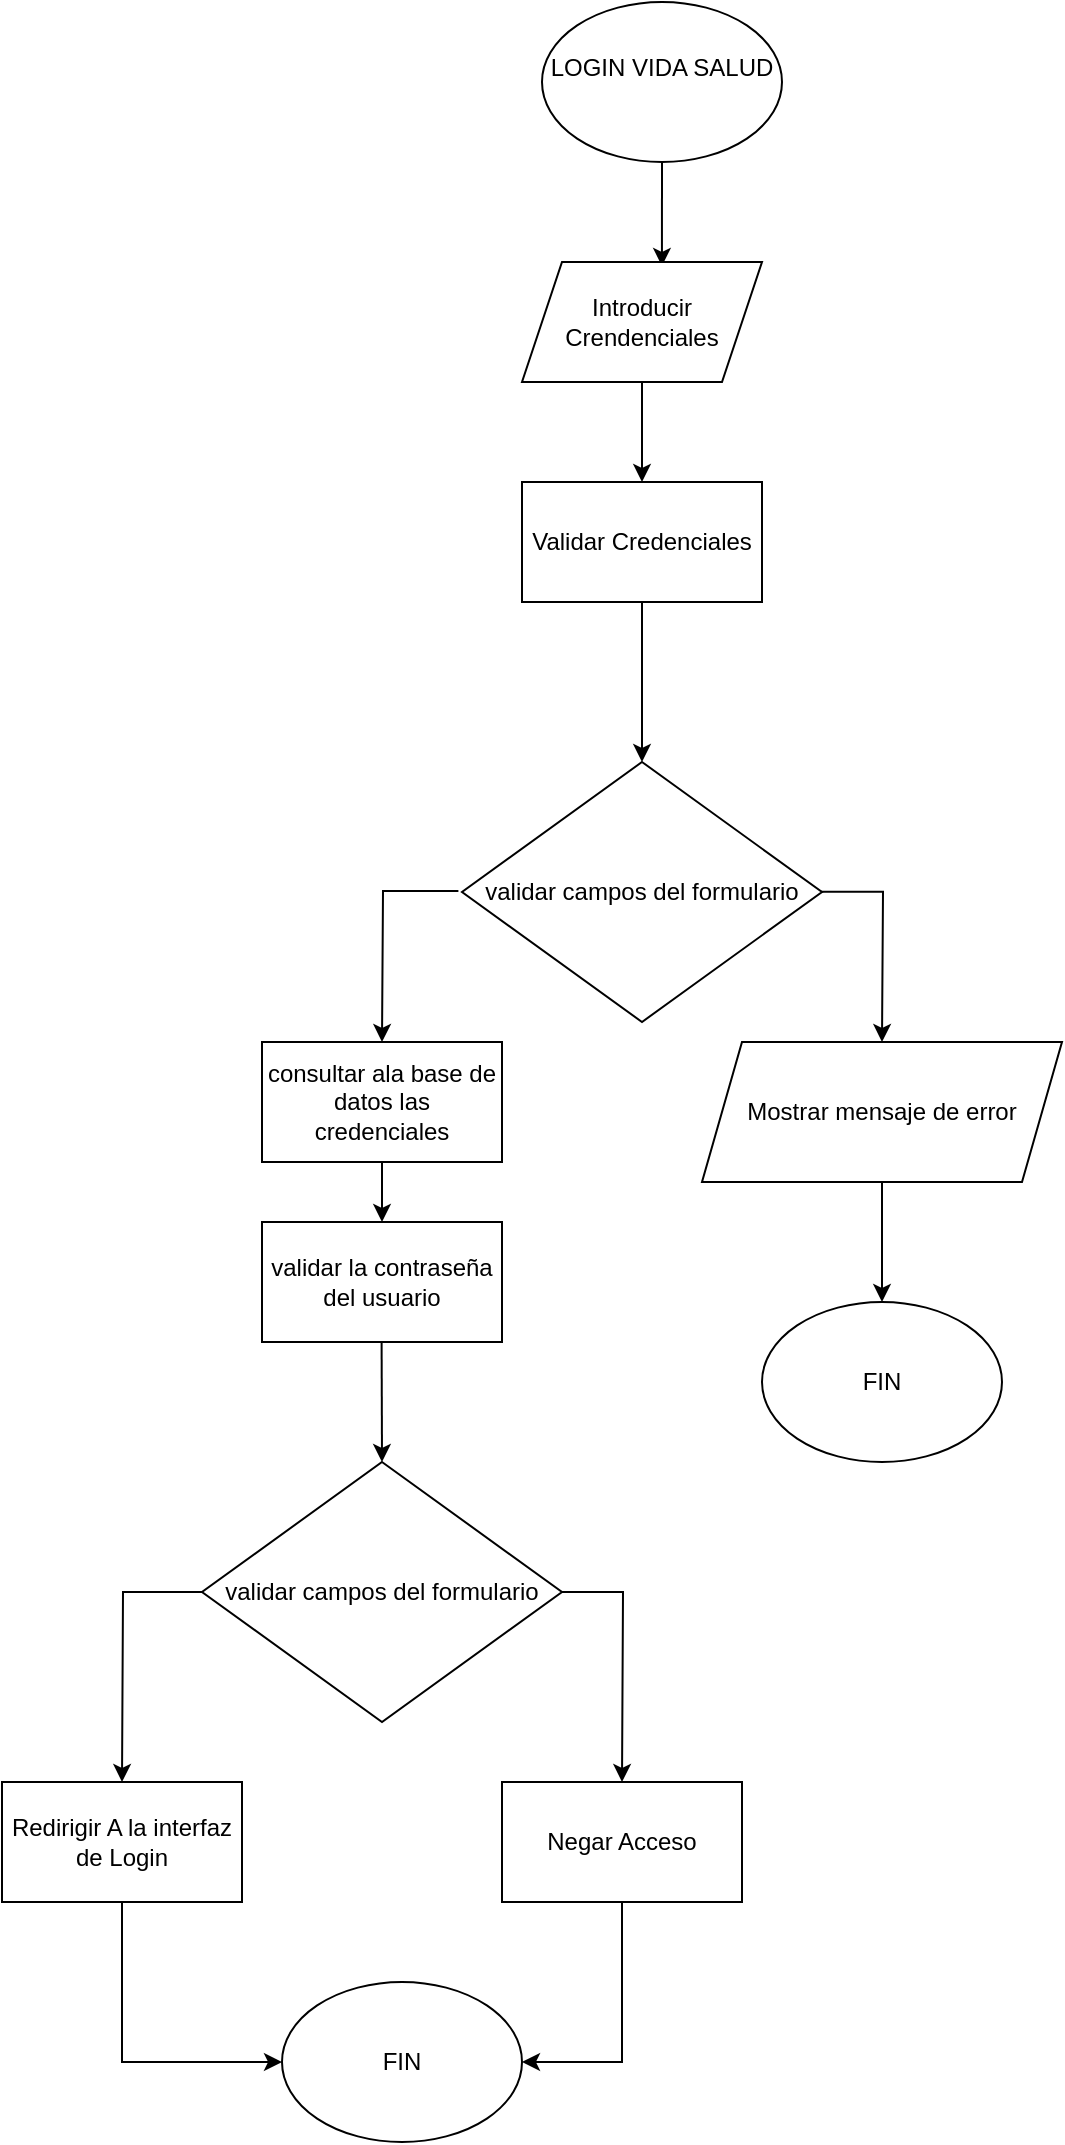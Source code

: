 <mxfile version="24.7.5">
  <diagram name="Page-1" id="y3nSxOi1oGvmX9CvUGN1">
    <mxGraphModel dx="2049" dy="1114" grid="1" gridSize="10" guides="1" tooltips="1" connect="1" arrows="1" fold="1" page="1" pageScale="1" pageWidth="850" pageHeight="1100" math="0" shadow="0">
      <root>
        <mxCell id="0" />
        <mxCell id="1" parent="0" />
        <mxCell id="UMnjD2So-exEDhG5ul0h-5" value="validar campos del formulario" style="rhombus;whiteSpace=wrap;html=1;container=0;" vertex="1" parent="1">
          <mxGeometry x="310" y="400" width="180" height="130" as="geometry" />
        </mxCell>
        <mxCell id="UMnjD2So-exEDhG5ul0h-7" value="" style="endArrow=classic;html=1;rounded=0;exitX=0.5;exitY=1;exitDx=0;exitDy=0;entryX=0.5;entryY=0;entryDx=0;entryDy=0;" edge="1" parent="1" source="UMnjD2So-exEDhG5ul0h-14" target="UMnjD2So-exEDhG5ul0h-3">
          <mxGeometry width="50" height="50" relative="1" as="geometry">
            <mxPoint x="450" y="240" as="sourcePoint" />
            <mxPoint x="420" y="240" as="targetPoint" />
          </mxGeometry>
        </mxCell>
        <mxCell id="UMnjD2So-exEDhG5ul0h-1" value="LOGIN VIDA SALUD&lt;div&gt;&lt;br&gt;&lt;/div&gt;" style="ellipse;whiteSpace=wrap;html=1;container=0;" vertex="1" parent="1">
          <mxGeometry x="350" y="20" width="120" height="80" as="geometry" />
        </mxCell>
        <mxCell id="UMnjD2So-exEDhG5ul0h-3" value="Validar Credenciales" style="rounded=0;whiteSpace=wrap;html=1;container=0;" vertex="1" parent="1">
          <mxGeometry x="340" y="260" width="120" height="60" as="geometry" />
        </mxCell>
        <mxCell id="UMnjD2So-exEDhG5ul0h-4" value="" style="endArrow=classic;html=1;rounded=0;exitX=0.5;exitY=1;exitDx=0;exitDy=0;entryX=0.583;entryY=0.033;entryDx=0;entryDy=0;entryPerimeter=0;" edge="1" parent="1" source="UMnjD2So-exEDhG5ul0h-1" target="UMnjD2So-exEDhG5ul0h-14">
          <mxGeometry width="50" height="50" relative="1" as="geometry">
            <mxPoint x="415" y="140" as="sourcePoint" />
            <mxPoint x="465" y="90" as="targetPoint" />
          </mxGeometry>
        </mxCell>
        <mxCell id="UMnjD2So-exEDhG5ul0h-14" value="Introducir Crendenciales" style="shape=parallelogram;perimeter=parallelogramPerimeter;whiteSpace=wrap;html=1;fixedSize=1;" vertex="1" parent="1">
          <mxGeometry x="340" y="150" width="120" height="60" as="geometry" />
        </mxCell>
        <mxCell id="UMnjD2So-exEDhG5ul0h-15" value="" style="endArrow=classic;html=1;rounded=0;entryX=0.5;entryY=0;entryDx=0;entryDy=0;exitX=0.5;exitY=1;exitDx=0;exitDy=0;" edge="1" parent="1" source="UMnjD2So-exEDhG5ul0h-3" target="UMnjD2So-exEDhG5ul0h-5">
          <mxGeometry width="50" height="50" relative="1" as="geometry">
            <mxPoint x="390" y="360" as="sourcePoint" />
            <mxPoint x="460" y="350" as="targetPoint" />
          </mxGeometry>
        </mxCell>
        <mxCell id="UMnjD2So-exEDhG5ul0h-18" value="" style="endArrow=classic;html=1;rounded=0;exitX=-0.01;exitY=0.496;exitDx=0;exitDy=0;exitPerimeter=0;edgeStyle=orthogonalEdgeStyle;" edge="1" parent="1" source="UMnjD2So-exEDhG5ul0h-5">
          <mxGeometry width="50" height="50" relative="1" as="geometry">
            <mxPoint x="250" y="510" as="sourcePoint" />
            <mxPoint x="270" y="540" as="targetPoint" />
          </mxGeometry>
        </mxCell>
        <mxCell id="UMnjD2So-exEDhG5ul0h-20" value="" style="endArrow=classic;html=1;rounded=0;exitX=0.997;exitY=0.499;exitDx=0;exitDy=0;exitPerimeter=0;edgeStyle=orthogonalEdgeStyle;" edge="1" parent="1" source="UMnjD2So-exEDhG5ul0h-5">
          <mxGeometry width="50" height="50" relative="1" as="geometry">
            <mxPoint x="490" y="500" as="sourcePoint" />
            <mxPoint x="520" y="540" as="targetPoint" />
          </mxGeometry>
        </mxCell>
        <mxCell id="UMnjD2So-exEDhG5ul0h-21" value="&lt;div&gt;consultar ala base de datos las credenciales&lt;/div&gt;" style="rounded=0;whiteSpace=wrap;html=1;" vertex="1" parent="1">
          <mxGeometry x="210" y="540" width="120" height="60" as="geometry" />
        </mxCell>
        <mxCell id="UMnjD2So-exEDhG5ul0h-27" value="validar la contraseña del usuario" style="rounded=0;whiteSpace=wrap;html=1;" vertex="1" parent="1">
          <mxGeometry x="210" y="630" width="120" height="60" as="geometry" />
        </mxCell>
        <mxCell id="UMnjD2So-exEDhG5ul0h-28" value="" style="endArrow=classic;html=1;rounded=0;exitX=0.5;exitY=1;exitDx=0;exitDy=0;" edge="1" parent="1" source="UMnjD2So-exEDhG5ul0h-21" target="UMnjD2So-exEDhG5ul0h-27">
          <mxGeometry width="50" height="50" relative="1" as="geometry">
            <mxPoint x="20" y="640" as="sourcePoint" />
            <mxPoint x="70" y="590" as="targetPoint" />
          </mxGeometry>
        </mxCell>
        <mxCell id="UMnjD2So-exEDhG5ul0h-29" value="validar campos del formulario" style="rhombus;whiteSpace=wrap;html=1;container=0;" vertex="1" parent="1">
          <mxGeometry x="180" y="750" width="180" height="130" as="geometry" />
        </mxCell>
        <mxCell id="UMnjD2So-exEDhG5ul0h-30" value="" style="endArrow=classic;html=1;rounded=0;edgeStyle=orthogonalEdgeStyle;" edge="1" parent="1" source="UMnjD2So-exEDhG5ul0h-29">
          <mxGeometry width="50" height="50" relative="1" as="geometry">
            <mxPoint x="180" y="820" as="sourcePoint" />
            <mxPoint x="140" y="910" as="targetPoint" />
          </mxGeometry>
        </mxCell>
        <mxCell id="UMnjD2So-exEDhG5ul0h-31" value="" style="endArrow=classic;html=1;rounded=0;edgeStyle=orthogonalEdgeStyle;" edge="1" parent="1" source="UMnjD2So-exEDhG5ul0h-29">
          <mxGeometry width="50" height="50" relative="1" as="geometry">
            <mxPoint x="360" y="810" as="sourcePoint" />
            <mxPoint x="390" y="910" as="targetPoint" />
          </mxGeometry>
        </mxCell>
        <mxCell id="UMnjD2So-exEDhG5ul0h-32" value="" style="endArrow=classic;html=1;rounded=0;exitX=0.5;exitY=1;exitDx=0;exitDy=0;entryX=0.5;entryY=0;entryDx=0;entryDy=0;" edge="1" parent="1" target="UMnjD2So-exEDhG5ul0h-29">
          <mxGeometry width="50" height="50" relative="1" as="geometry">
            <mxPoint x="269.8" y="690" as="sourcePoint" />
            <mxPoint x="269.8" y="720" as="targetPoint" />
          </mxGeometry>
        </mxCell>
        <mxCell id="UMnjD2So-exEDhG5ul0h-33" value="Redirigir A la interfaz de Login" style="rounded=0;whiteSpace=wrap;html=1;" vertex="1" parent="1">
          <mxGeometry x="80" y="910" width="120" height="60" as="geometry" />
        </mxCell>
        <mxCell id="UMnjD2So-exEDhG5ul0h-34" value="Negar Acceso" style="rounded=0;whiteSpace=wrap;html=1;" vertex="1" parent="1">
          <mxGeometry x="330" y="910" width="120" height="60" as="geometry" />
        </mxCell>
        <mxCell id="UMnjD2So-exEDhG5ul0h-35" value="FIN" style="ellipse;whiteSpace=wrap;html=1;" vertex="1" parent="1">
          <mxGeometry x="220" y="1010" width="120" height="80" as="geometry" />
        </mxCell>
        <mxCell id="UMnjD2So-exEDhG5ul0h-36" value="" style="endArrow=classic;html=1;rounded=0;edgeStyle=orthogonalEdgeStyle;exitX=0.5;exitY=1;exitDx=0;exitDy=0;entryX=0;entryY=0.5;entryDx=0;entryDy=0;" edge="1" parent="1" source="UMnjD2So-exEDhG5ul0h-33" target="UMnjD2So-exEDhG5ul0h-35">
          <mxGeometry width="50" height="50" relative="1" as="geometry">
            <mxPoint x="160" y="990" as="sourcePoint" />
            <mxPoint x="120" y="1085" as="targetPoint" />
          </mxGeometry>
        </mxCell>
        <mxCell id="UMnjD2So-exEDhG5ul0h-37" value="" style="endArrow=classic;html=1;rounded=0;edgeStyle=orthogonalEdgeStyle;exitX=0.5;exitY=1;exitDx=0;exitDy=0;entryX=1;entryY=0.5;entryDx=0;entryDy=0;" edge="1" parent="1" source="UMnjD2So-exEDhG5ul0h-34" target="UMnjD2So-exEDhG5ul0h-35">
          <mxGeometry width="50" height="50" relative="1" as="geometry">
            <mxPoint x="400" y="1010" as="sourcePoint" />
            <mxPoint x="430" y="1105" as="targetPoint" />
          </mxGeometry>
        </mxCell>
        <mxCell id="UMnjD2So-exEDhG5ul0h-40" value="Mostrar mensaje de error" style="shape=parallelogram;perimeter=parallelogramPerimeter;whiteSpace=wrap;html=1;fixedSize=1;" vertex="1" parent="1">
          <mxGeometry x="430" y="540" width="180" height="70" as="geometry" />
        </mxCell>
        <mxCell id="UMnjD2So-exEDhG5ul0h-41" value="FIN" style="ellipse;whiteSpace=wrap;html=1;" vertex="1" parent="1">
          <mxGeometry x="460" y="670" width="120" height="80" as="geometry" />
        </mxCell>
        <mxCell id="UMnjD2So-exEDhG5ul0h-42" value="" style="endArrow=classic;html=1;rounded=0;exitX=0.5;exitY=1;exitDx=0;exitDy=0;entryX=0.5;entryY=0;entryDx=0;entryDy=0;" edge="1" parent="1" source="UMnjD2So-exEDhG5ul0h-40" target="UMnjD2So-exEDhG5ul0h-41">
          <mxGeometry width="50" height="50" relative="1" as="geometry">
            <mxPoint x="710" y="650" as="sourcePoint" />
            <mxPoint x="760" y="600" as="targetPoint" />
          </mxGeometry>
        </mxCell>
      </root>
    </mxGraphModel>
  </diagram>
</mxfile>

